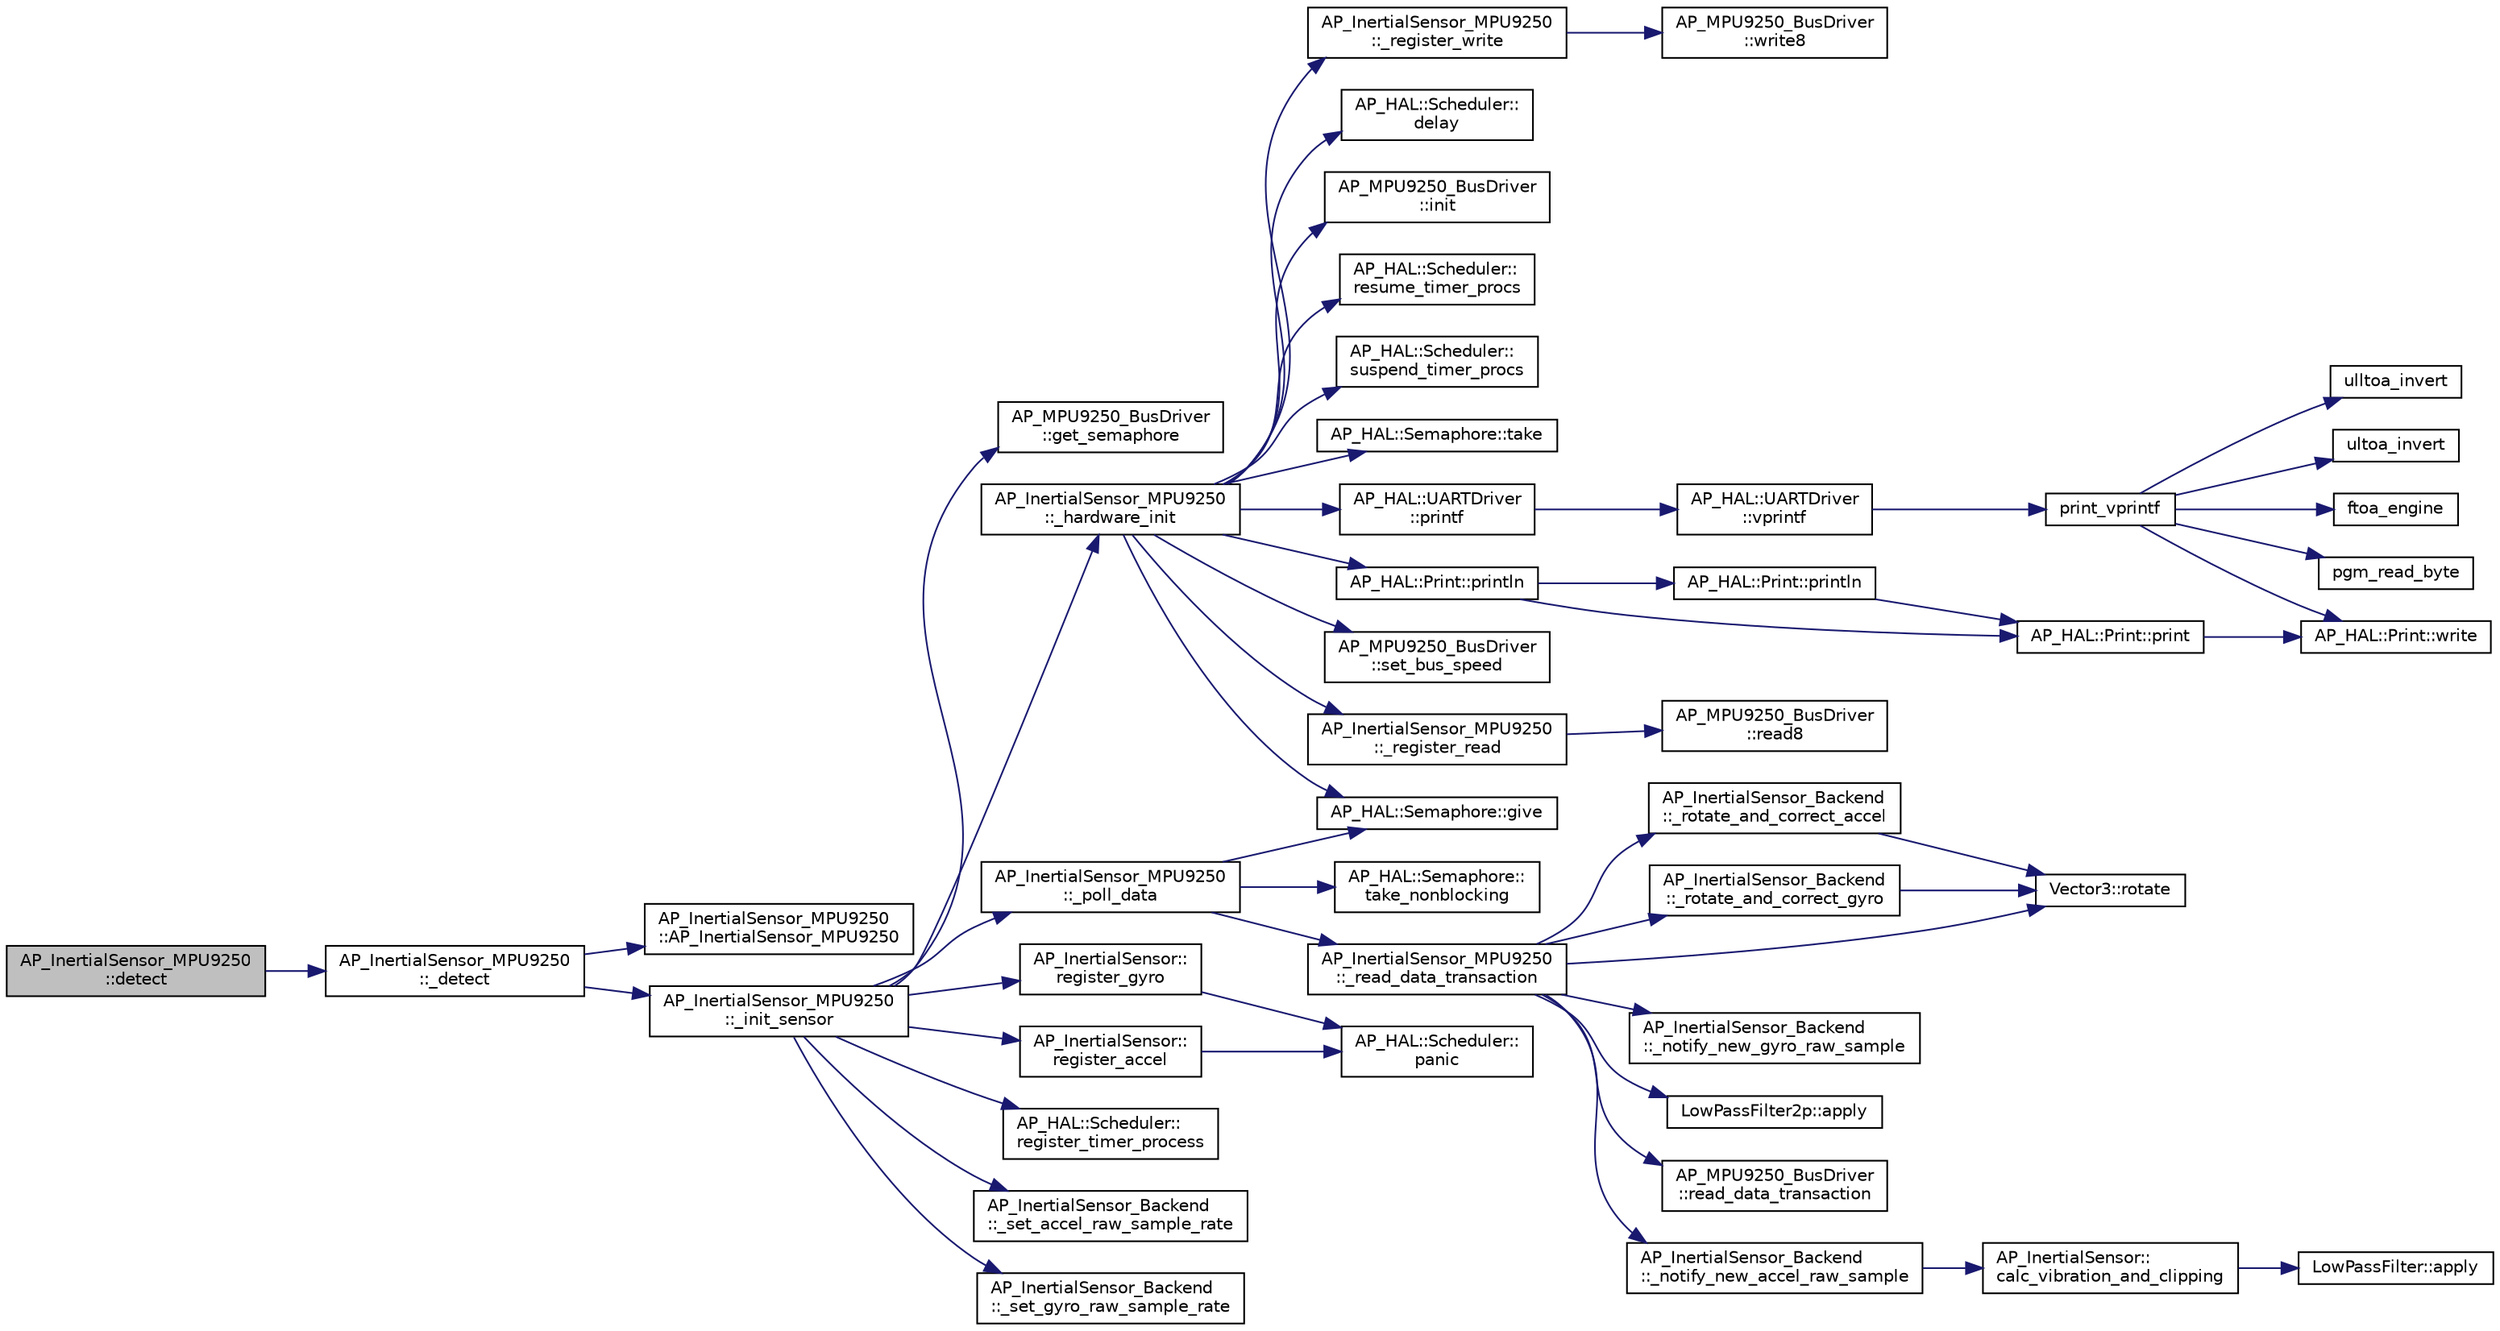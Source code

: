 digraph "AP_InertialSensor_MPU9250::detect"
{
 // INTERACTIVE_SVG=YES
  edge [fontname="Helvetica",fontsize="10",labelfontname="Helvetica",labelfontsize="10"];
  node [fontname="Helvetica",fontsize="10",shape=record];
  rankdir="LR";
  Node1 [label="AP_InertialSensor_MPU9250\l::detect",height=0.2,width=0.4,color="black", fillcolor="grey75", style="filled", fontcolor="black"];
  Node1 -> Node2 [color="midnightblue",fontsize="10",style="solid",fontname="Helvetica"];
  Node2 [label="AP_InertialSensor_MPU9250\l::_detect",height=0.2,width=0.4,color="black", fillcolor="white", style="filled",URL="$classAP__InertialSensor__MPU9250.html#aa21bf1c9641b52b380aa5446d9c22729"];
  Node2 -> Node3 [color="midnightblue",fontsize="10",style="solid",fontname="Helvetica"];
  Node3 [label="AP_InertialSensor_MPU9250\l::AP_InertialSensor_MPU9250",height=0.2,width=0.4,color="black", fillcolor="white", style="filled",URL="$classAP__InertialSensor__MPU9250.html#a86511f3b19f55ccada7370698a231b36"];
  Node2 -> Node4 [color="midnightblue",fontsize="10",style="solid",fontname="Helvetica"];
  Node4 [label="AP_InertialSensor_MPU9250\l::_init_sensor",height=0.2,width=0.4,color="black", fillcolor="white", style="filled",URL="$classAP__InertialSensor__MPU9250.html#a8eaf550b652bbf44d3c113807c3a7b27"];
  Node4 -> Node5 [color="midnightblue",fontsize="10",style="solid",fontname="Helvetica"];
  Node5 [label="AP_MPU9250_BusDriver\l::get_semaphore",height=0.2,width=0.4,color="black", fillcolor="white", style="filled",URL="$classAP__MPU9250__BusDriver.html#a072cbe180293b44b01bf863fa320d44e"];
  Node4 -> Node6 [color="midnightblue",fontsize="10",style="solid",fontname="Helvetica"];
  Node6 [label="AP_InertialSensor_MPU9250\l::_hardware_init",height=0.2,width=0.4,color="black", fillcolor="white", style="filled",URL="$classAP__InertialSensor__MPU9250.html#a7915f9935d7e94cc17611d0a2927a1c9"];
  Node6 -> Node7 [color="midnightblue",fontsize="10",style="solid",fontname="Helvetica"];
  Node7 [label="AP_HAL::Scheduler::\lsuspend_timer_procs",height=0.2,width=0.4,color="black", fillcolor="white", style="filled",URL="$classAP__HAL_1_1Scheduler.html#ae7d4952721abae16479fef1f0ca37145"];
  Node6 -> Node8 [color="midnightblue",fontsize="10",style="solid",fontname="Helvetica"];
  Node8 [label="AP_HAL::Semaphore::take",height=0.2,width=0.4,color="black", fillcolor="white", style="filled",URL="$classAP__HAL_1_1Semaphore.html#abd3a0affad8bb211981a979f30386589"];
  Node6 -> Node9 [color="midnightblue",fontsize="10",style="solid",fontname="Helvetica"];
  Node9 [label="AP_HAL::UARTDriver\l::printf",height=0.2,width=0.4,color="black", fillcolor="white", style="filled",URL="$classAP__HAL_1_1UARTDriver.html#a65c7824b8877f7a2f79365c8ffae8f56"];
  Node9 -> Node10 [color="midnightblue",fontsize="10",style="solid",fontname="Helvetica"];
  Node10 [label="AP_HAL::UARTDriver\l::vprintf",height=0.2,width=0.4,color="black", fillcolor="white", style="filled",URL="$classAP__HAL_1_1UARTDriver.html#aa8abfb6d6641299472c29ac1edde559f"];
  Node10 -> Node11 [color="midnightblue",fontsize="10",style="solid",fontname="Helvetica"];
  Node11 [label="print_vprintf",height=0.2,width=0.4,color="black", fillcolor="white", style="filled",URL="$print__vprintf_8cpp.html#a473b9349f4b086b552a21eb8fe057016"];
  Node11 -> Node12 [color="midnightblue",fontsize="10",style="solid",fontname="Helvetica"];
  Node12 [label="AP_HAL::Print::write",height=0.2,width=0.4,color="black", fillcolor="white", style="filled",URL="$classAP__HAL_1_1Print.html#acc65391952a43334f8f5c9bef341f501"];
  Node11 -> Node13 [color="midnightblue",fontsize="10",style="solid",fontname="Helvetica"];
  Node13 [label="ftoa_engine",height=0.2,width=0.4,color="black", fillcolor="white", style="filled",URL="$ftoa__engine_8cpp.html#a1c28234da8f20b43c85890d4bb452947"];
  Node11 -> Node14 [color="midnightblue",fontsize="10",style="solid",fontname="Helvetica"];
  Node14 [label="pgm_read_byte",height=0.2,width=0.4,color="black", fillcolor="white", style="filled",URL="$AP__Progmem_8h.html#a1514e0408e036062b4af844baaf567da"];
  Node11 -> Node15 [color="midnightblue",fontsize="10",style="solid",fontname="Helvetica"];
  Node15 [label="ulltoa_invert",height=0.2,width=0.4,color="black", fillcolor="white", style="filled",URL="$utoa__invert_8cpp.html#a34926f552460b47c414ec4d83b32815c"];
  Node11 -> Node16 [color="midnightblue",fontsize="10",style="solid",fontname="Helvetica"];
  Node16 [label="ultoa_invert",height=0.2,width=0.4,color="black", fillcolor="white", style="filled",URL="$utoa__invert_8cpp.html#a5d99bba8e697c1e11da489d88fca8559"];
  Node6 -> Node17 [color="midnightblue",fontsize="10",style="solid",fontname="Helvetica"];
  Node17 [label="AP_MPU9250_BusDriver\l::set_bus_speed",height=0.2,width=0.4,color="black", fillcolor="white", style="filled",URL="$classAP__MPU9250__BusDriver.html#a3ca5f00e5434cb4b076b1b172818b1a8"];
  Node6 -> Node18 [color="midnightblue",fontsize="10",style="solid",fontname="Helvetica"];
  Node18 [label="AP_InertialSensor_MPU9250\l::_register_read",height=0.2,width=0.4,color="black", fillcolor="white", style="filled",URL="$classAP__InertialSensor__MPU9250.html#a6d17b9b80c98f196d2d2de9d4656f993"];
  Node18 -> Node19 [color="midnightblue",fontsize="10",style="solid",fontname="Helvetica"];
  Node19 [label="AP_MPU9250_BusDriver\l::read8",height=0.2,width=0.4,color="black", fillcolor="white", style="filled",URL="$classAP__MPU9250__BusDriver.html#ae2a5176fea1f5d490008113887f24466"];
  Node6 -> Node20 [color="midnightblue",fontsize="10",style="solid",fontname="Helvetica"];
  Node20 [label="AP_InertialSensor_MPU9250\l::_register_write",height=0.2,width=0.4,color="black", fillcolor="white", style="filled",URL="$classAP__InertialSensor__MPU9250.html#ab9756f81c969773aed6da1cb4ef1a28e"];
  Node20 -> Node21 [color="midnightblue",fontsize="10",style="solid",fontname="Helvetica"];
  Node21 [label="AP_MPU9250_BusDriver\l::write8",height=0.2,width=0.4,color="black", fillcolor="white", style="filled",URL="$classAP__MPU9250__BusDriver.html#ac12829bcef0b50c4f91393832857223b"];
  Node6 -> Node22 [color="midnightblue",fontsize="10",style="solid",fontname="Helvetica"];
  Node22 [label="AP_HAL::Scheduler::\ldelay",height=0.2,width=0.4,color="black", fillcolor="white", style="filled",URL="$classAP__HAL_1_1Scheduler.html#ab3175e2e6223ccfe82f957e41cc12b26"];
  Node6 -> Node23 [color="midnightblue",fontsize="10",style="solid",fontname="Helvetica"];
  Node23 [label="AP_MPU9250_BusDriver\l::init",height=0.2,width=0.4,color="black", fillcolor="white", style="filled",URL="$classAP__MPU9250__BusDriver.html#ae9965c5c9c2d830daae6fc4ec71083d7"];
  Node6 -> Node24 [color="midnightblue",fontsize="10",style="solid",fontname="Helvetica"];
  Node24 [label="AP_HAL::Print::println",height=0.2,width=0.4,color="black", fillcolor="white", style="filled",URL="$classAP__HAL_1_1Print.html#ad337ce3f7977411b7d34d47a51e5737e"];
  Node24 -> Node25 [color="midnightblue",fontsize="10",style="solid",fontname="Helvetica"];
  Node25 [label="AP_HAL::Print::print",height=0.2,width=0.4,color="black", fillcolor="white", style="filled",URL="$classAP__HAL_1_1Print.html#acfe80773011eb17dfb52c2fba517a093"];
  Node25 -> Node12 [color="midnightblue",fontsize="10",style="solid",fontname="Helvetica"];
  Node24 -> Node26 [color="midnightblue",fontsize="10",style="solid",fontname="Helvetica"];
  Node26 [label="AP_HAL::Print::println",height=0.2,width=0.4,color="black", fillcolor="white", style="filled",URL="$classAP__HAL_1_1Print.html#a169b128f9e22f0c15883768f580541a2"];
  Node26 -> Node25 [color="midnightblue",fontsize="10",style="solid",fontname="Helvetica"];
  Node6 -> Node27 [color="midnightblue",fontsize="10",style="solid",fontname="Helvetica"];
  Node27 [label="AP_HAL::Semaphore::give",height=0.2,width=0.4,color="black", fillcolor="white", style="filled",URL="$classAP__HAL_1_1Semaphore.html#afcdbf03d5bea9d83037acc93bfaea7ce"];
  Node6 -> Node28 [color="midnightblue",fontsize="10",style="solid",fontname="Helvetica"];
  Node28 [label="AP_HAL::Scheduler::\lresume_timer_procs",height=0.2,width=0.4,color="black", fillcolor="white", style="filled",URL="$classAP__HAL_1_1Scheduler.html#a7c51e7d405211cac2090dbd456223ef7"];
  Node4 -> Node29 [color="midnightblue",fontsize="10",style="solid",fontname="Helvetica"];
  Node29 [label="AP_InertialSensor::\lregister_gyro",height=0.2,width=0.4,color="black", fillcolor="white", style="filled",URL="$classAP__InertialSensor.html#addd35f196d6b741c06453716f7bd9091"];
  Node29 -> Node30 [color="midnightblue",fontsize="10",style="solid",fontname="Helvetica"];
  Node30 [label="AP_HAL::Scheduler::\lpanic",height=0.2,width=0.4,color="black", fillcolor="white", style="filled",URL="$classAP__HAL_1_1Scheduler.html#ac08c02070405b6cc1d7241025acb5101"];
  Node4 -> Node31 [color="midnightblue",fontsize="10",style="solid",fontname="Helvetica"];
  Node31 [label="AP_InertialSensor::\lregister_accel",height=0.2,width=0.4,color="black", fillcolor="white", style="filled",URL="$classAP__InertialSensor.html#abcc47a3b7a03a08178904fd0aec0ee96"];
  Node31 -> Node30 [color="midnightblue",fontsize="10",style="solid",fontname="Helvetica"];
  Node4 -> Node32 [color="midnightblue",fontsize="10",style="solid",fontname="Helvetica"];
  Node32 [label="AP_HAL::Scheduler::\lregister_timer_process",height=0.2,width=0.4,color="black", fillcolor="white", style="filled",URL="$classAP__HAL_1_1Scheduler.html#ac2c4230957d5dbd3c2fd104af2794b4f"];
  Node4 -> Node33 [color="midnightblue",fontsize="10",style="solid",fontname="Helvetica"];
  Node33 [label="AP_InertialSensor_MPU9250\l::_poll_data",height=0.2,width=0.4,color="black", fillcolor="white", style="filled",URL="$classAP__InertialSensor__MPU9250.html#a69e21e1dfc0889e007cceec13cabfc8d"];
  Node33 -> Node34 [color="midnightblue",fontsize="10",style="solid",fontname="Helvetica"];
  Node34 [label="AP_HAL::Semaphore::\ltake_nonblocking",height=0.2,width=0.4,color="black", fillcolor="white", style="filled",URL="$classAP__HAL_1_1Semaphore.html#a266e91db5eecb64d8b934d09f5e972cf"];
  Node33 -> Node35 [color="midnightblue",fontsize="10",style="solid",fontname="Helvetica"];
  Node35 [label="AP_InertialSensor_MPU9250\l::_read_data_transaction",height=0.2,width=0.4,color="black", fillcolor="white", style="filled",URL="$classAP__InertialSensor__MPU9250.html#a17b7583c273492075814bb12c4d498e3"];
  Node35 -> Node36 [color="midnightblue",fontsize="10",style="solid",fontname="Helvetica"];
  Node36 [label="AP_MPU9250_BusDriver\l::read_data_transaction",height=0.2,width=0.4,color="black", fillcolor="white", style="filled",URL="$classAP__MPU9250__BusDriver.html#a774c7996074d9df1ec962e2dc00d2301"];
  Node35 -> Node37 [color="midnightblue",fontsize="10",style="solid",fontname="Helvetica"];
  Node37 [label="Vector3::rotate",height=0.2,width=0.4,color="black", fillcolor="white", style="filled",URL="$classVector3.html#a53d5701ae2db9492944550927279b7b8"];
  Node35 -> Node38 [color="midnightblue",fontsize="10",style="solid",fontname="Helvetica"];
  Node38 [label="AP_InertialSensor_Backend\l::_rotate_and_correct_accel",height=0.2,width=0.4,color="black", fillcolor="white", style="filled",URL="$classAP__InertialSensor__Backend.html#a12e2c1d206fcd62c683165312c836a50"];
  Node38 -> Node37 [color="midnightblue",fontsize="10",style="solid",fontname="Helvetica"];
  Node35 -> Node39 [color="midnightblue",fontsize="10",style="solid",fontname="Helvetica"];
  Node39 [label="AP_InertialSensor_Backend\l::_notify_new_accel_raw_sample",height=0.2,width=0.4,color="black", fillcolor="white", style="filled",URL="$classAP__InertialSensor__Backend.html#aade30ee28ab57ee50a9c98b7815f67e2"];
  Node39 -> Node40 [color="midnightblue",fontsize="10",style="solid",fontname="Helvetica"];
  Node40 [label="AP_InertialSensor::\lcalc_vibration_and_clipping",height=0.2,width=0.4,color="black", fillcolor="white", style="filled",URL="$classAP__InertialSensor.html#a49643a308463775eb7f7f3d8be13a034"];
  Node40 -> Node41 [color="midnightblue",fontsize="10",style="solid",fontname="Helvetica"];
  Node41 [label="LowPassFilter::apply",height=0.2,width=0.4,color="black", fillcolor="white", style="filled",URL="$classLowPassFilter.html#aa390849d2e18ff3287f92b89d8657841"];
  Node35 -> Node42 [color="midnightblue",fontsize="10",style="solid",fontname="Helvetica"];
  Node42 [label="AP_InertialSensor_Backend\l::_rotate_and_correct_gyro",height=0.2,width=0.4,color="black", fillcolor="white", style="filled",URL="$classAP__InertialSensor__Backend.html#a6b5d3fdd263b6737d8116257d2ea05c4"];
  Node42 -> Node37 [color="midnightblue",fontsize="10",style="solid",fontname="Helvetica"];
  Node35 -> Node43 [color="midnightblue",fontsize="10",style="solid",fontname="Helvetica"];
  Node43 [label="AP_InertialSensor_Backend\l::_notify_new_gyro_raw_sample",height=0.2,width=0.4,color="black", fillcolor="white", style="filled",URL="$classAP__InertialSensor__Backend.html#a645e524ed783fe355af538d58966e4a9"];
  Node35 -> Node44 [color="midnightblue",fontsize="10",style="solid",fontname="Helvetica"];
  Node44 [label="LowPassFilter2p::apply",height=0.2,width=0.4,color="black", fillcolor="white", style="filled",URL="$classLowPassFilter2p.html#a98a931a77f5b12f13ecb84fd57a4b7d4"];
  Node33 -> Node27 [color="midnightblue",fontsize="10",style="solid",fontname="Helvetica"];
  Node4 -> Node45 [color="midnightblue",fontsize="10",style="solid",fontname="Helvetica"];
  Node45 [label="AP_InertialSensor_Backend\l::_set_accel_raw_sample_rate",height=0.2,width=0.4,color="black", fillcolor="white", style="filled",URL="$classAP__InertialSensor__Backend.html#a5a0699bbd56452b14b7f18a7e887f9f2"];
  Node4 -> Node46 [color="midnightblue",fontsize="10",style="solid",fontname="Helvetica"];
  Node46 [label="AP_InertialSensor_Backend\l::_set_gyro_raw_sample_rate",height=0.2,width=0.4,color="black", fillcolor="white", style="filled",URL="$classAP__InertialSensor__Backend.html#a7eb202cd1085cdb3a53cbc16a2b65d9b"];
}
